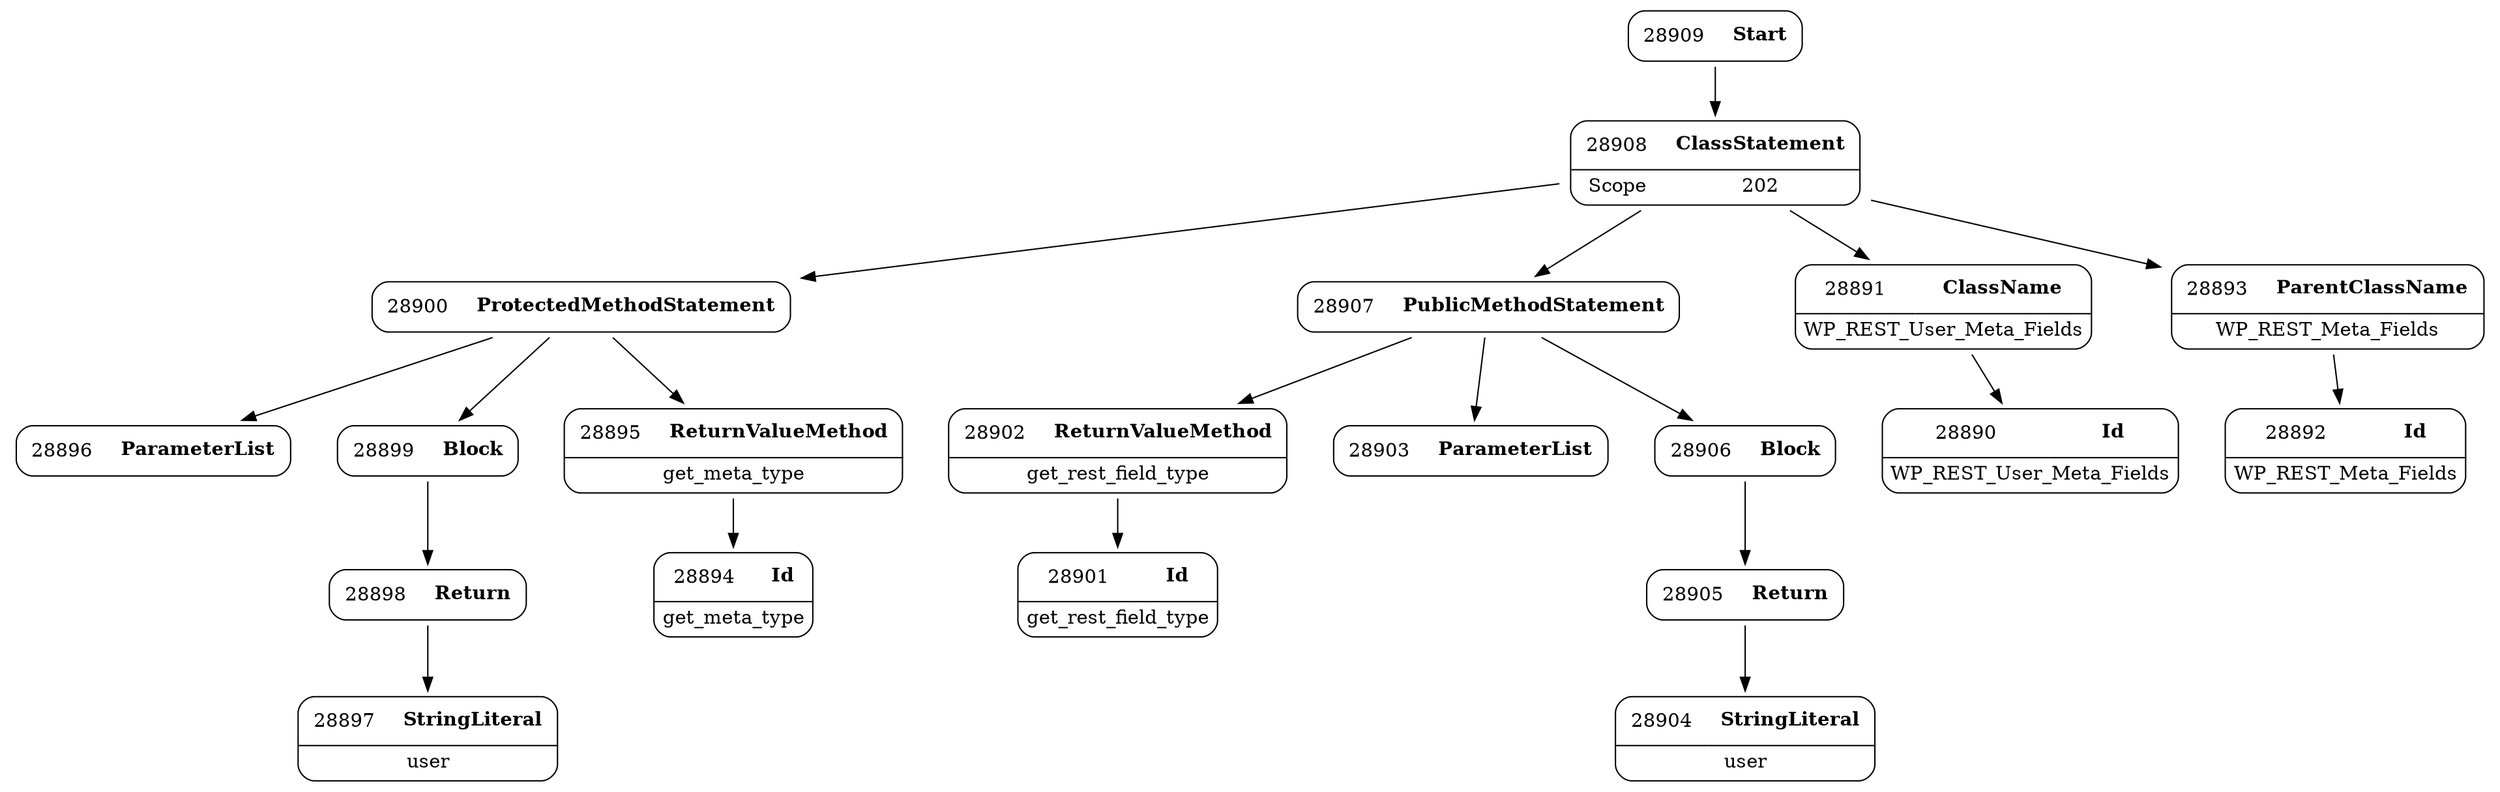 digraph ast {
node [shape=none];
28896 [label=<<TABLE border='1' cellspacing='0' cellpadding='10' style='rounded' ><TR><TD border='0'>28896</TD><TD border='0'><B>ParameterList</B></TD></TR></TABLE>>];
28897 [label=<<TABLE border='1' cellspacing='0' cellpadding='10' style='rounded' ><TR><TD border='0'>28897</TD><TD border='0'><B>StringLiteral</B></TD></TR><HR/><TR><TD border='0' cellpadding='5' colspan='2'>user</TD></TR></TABLE>>];
28898 [label=<<TABLE border='1' cellspacing='0' cellpadding='10' style='rounded' ><TR><TD border='0'>28898</TD><TD border='0'><B>Return</B></TD></TR></TABLE>>];
28898 -> 28897 [weight=2];
28899 [label=<<TABLE border='1' cellspacing='0' cellpadding='10' style='rounded' ><TR><TD border='0'>28899</TD><TD border='0'><B>Block</B></TD></TR></TABLE>>];
28899 -> 28898 [weight=2];
28900 [label=<<TABLE border='1' cellspacing='0' cellpadding='10' style='rounded' ><TR><TD border='0'>28900</TD><TD border='0'><B>ProtectedMethodStatement</B></TD></TR></TABLE>>];
28900 -> 28895 [weight=2];
28900 -> 28896 [weight=2];
28900 -> 28899 [weight=2];
28901 [label=<<TABLE border='1' cellspacing='0' cellpadding='10' style='rounded' ><TR><TD border='0'>28901</TD><TD border='0'><B>Id</B></TD></TR><HR/><TR><TD border='0' cellpadding='5' colspan='2'>get_rest_field_type</TD></TR></TABLE>>];
28902 [label=<<TABLE border='1' cellspacing='0' cellpadding='10' style='rounded' ><TR><TD border='0'>28902</TD><TD border='0'><B>ReturnValueMethod</B></TD></TR><HR/><TR><TD border='0' cellpadding='5' colspan='2'>get_rest_field_type</TD></TR></TABLE>>];
28902 -> 28901 [weight=2];
28903 [label=<<TABLE border='1' cellspacing='0' cellpadding='10' style='rounded' ><TR><TD border='0'>28903</TD><TD border='0'><B>ParameterList</B></TD></TR></TABLE>>];
28904 [label=<<TABLE border='1' cellspacing='0' cellpadding='10' style='rounded' ><TR><TD border='0'>28904</TD><TD border='0'><B>StringLiteral</B></TD></TR><HR/><TR><TD border='0' cellpadding='5' colspan='2'>user</TD></TR></TABLE>>];
28905 [label=<<TABLE border='1' cellspacing='0' cellpadding='10' style='rounded' ><TR><TD border='0'>28905</TD><TD border='0'><B>Return</B></TD></TR></TABLE>>];
28905 -> 28904 [weight=2];
28906 [label=<<TABLE border='1' cellspacing='0' cellpadding='10' style='rounded' ><TR><TD border='0'>28906</TD><TD border='0'><B>Block</B></TD></TR></TABLE>>];
28906 -> 28905 [weight=2];
28907 [label=<<TABLE border='1' cellspacing='0' cellpadding='10' style='rounded' ><TR><TD border='0'>28907</TD><TD border='0'><B>PublicMethodStatement</B></TD></TR></TABLE>>];
28907 -> 28902 [weight=2];
28907 -> 28903 [weight=2];
28907 -> 28906 [weight=2];
28908 [label=<<TABLE border='1' cellspacing='0' cellpadding='10' style='rounded' ><TR><TD border='0'>28908</TD><TD border='0'><B>ClassStatement</B></TD></TR><HR/><TR><TD border='0' cellpadding='5'>Scope</TD><TD border='0' cellpadding='5'>202</TD></TR></TABLE>>];
28908 -> 28891 [weight=2];
28908 -> 28893 [weight=2];
28908 -> 28900 [weight=2];
28908 -> 28907 [weight=2];
28909 [label=<<TABLE border='1' cellspacing='0' cellpadding='10' style='rounded' ><TR><TD border='0'>28909</TD><TD border='0'><B>Start</B></TD></TR></TABLE>>];
28909 -> 28908 [weight=2];
28890 [label=<<TABLE border='1' cellspacing='0' cellpadding='10' style='rounded' ><TR><TD border='0'>28890</TD><TD border='0'><B>Id</B></TD></TR><HR/><TR><TD border='0' cellpadding='5' colspan='2'>WP_REST_User_Meta_Fields</TD></TR></TABLE>>];
28891 [label=<<TABLE border='1' cellspacing='0' cellpadding='10' style='rounded' ><TR><TD border='0'>28891</TD><TD border='0'><B>ClassName</B></TD></TR><HR/><TR><TD border='0' cellpadding='5' colspan='2'>WP_REST_User_Meta_Fields</TD></TR></TABLE>>];
28891 -> 28890 [weight=2];
28892 [label=<<TABLE border='1' cellspacing='0' cellpadding='10' style='rounded' ><TR><TD border='0'>28892</TD><TD border='0'><B>Id</B></TD></TR><HR/><TR><TD border='0' cellpadding='5' colspan='2'>WP_REST_Meta_Fields</TD></TR></TABLE>>];
28893 [label=<<TABLE border='1' cellspacing='0' cellpadding='10' style='rounded' ><TR><TD border='0'>28893</TD><TD border='0'><B>ParentClassName</B></TD></TR><HR/><TR><TD border='0' cellpadding='5' colspan='2'>WP_REST_Meta_Fields</TD></TR></TABLE>>];
28893 -> 28892 [weight=2];
28894 [label=<<TABLE border='1' cellspacing='0' cellpadding='10' style='rounded' ><TR><TD border='0'>28894</TD><TD border='0'><B>Id</B></TD></TR><HR/><TR><TD border='0' cellpadding='5' colspan='2'>get_meta_type</TD></TR></TABLE>>];
28895 [label=<<TABLE border='1' cellspacing='0' cellpadding='10' style='rounded' ><TR><TD border='0'>28895</TD><TD border='0'><B>ReturnValueMethod</B></TD></TR><HR/><TR><TD border='0' cellpadding='5' colspan='2'>get_meta_type</TD></TR></TABLE>>];
28895 -> 28894 [weight=2];
}
